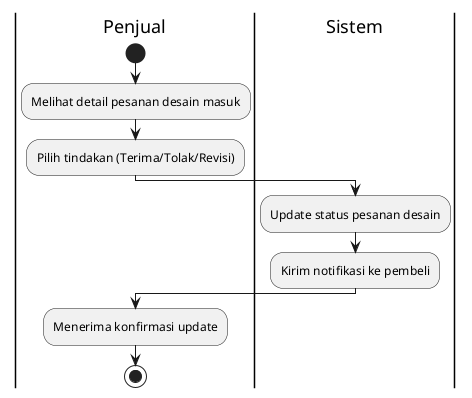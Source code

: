 @startuml
skinparam backgroundColor transparent
|Penjual|
start
:Melihat detail pesanan desain masuk;
:Pilih tindakan (Terima/Tolak/Revisi);
|Sistem|
:Update status pesanan desain;
:Kirim notifikasi ke pembeli;
|Penjual|
:Menerima konfirmasi update;
stop
@enduml
